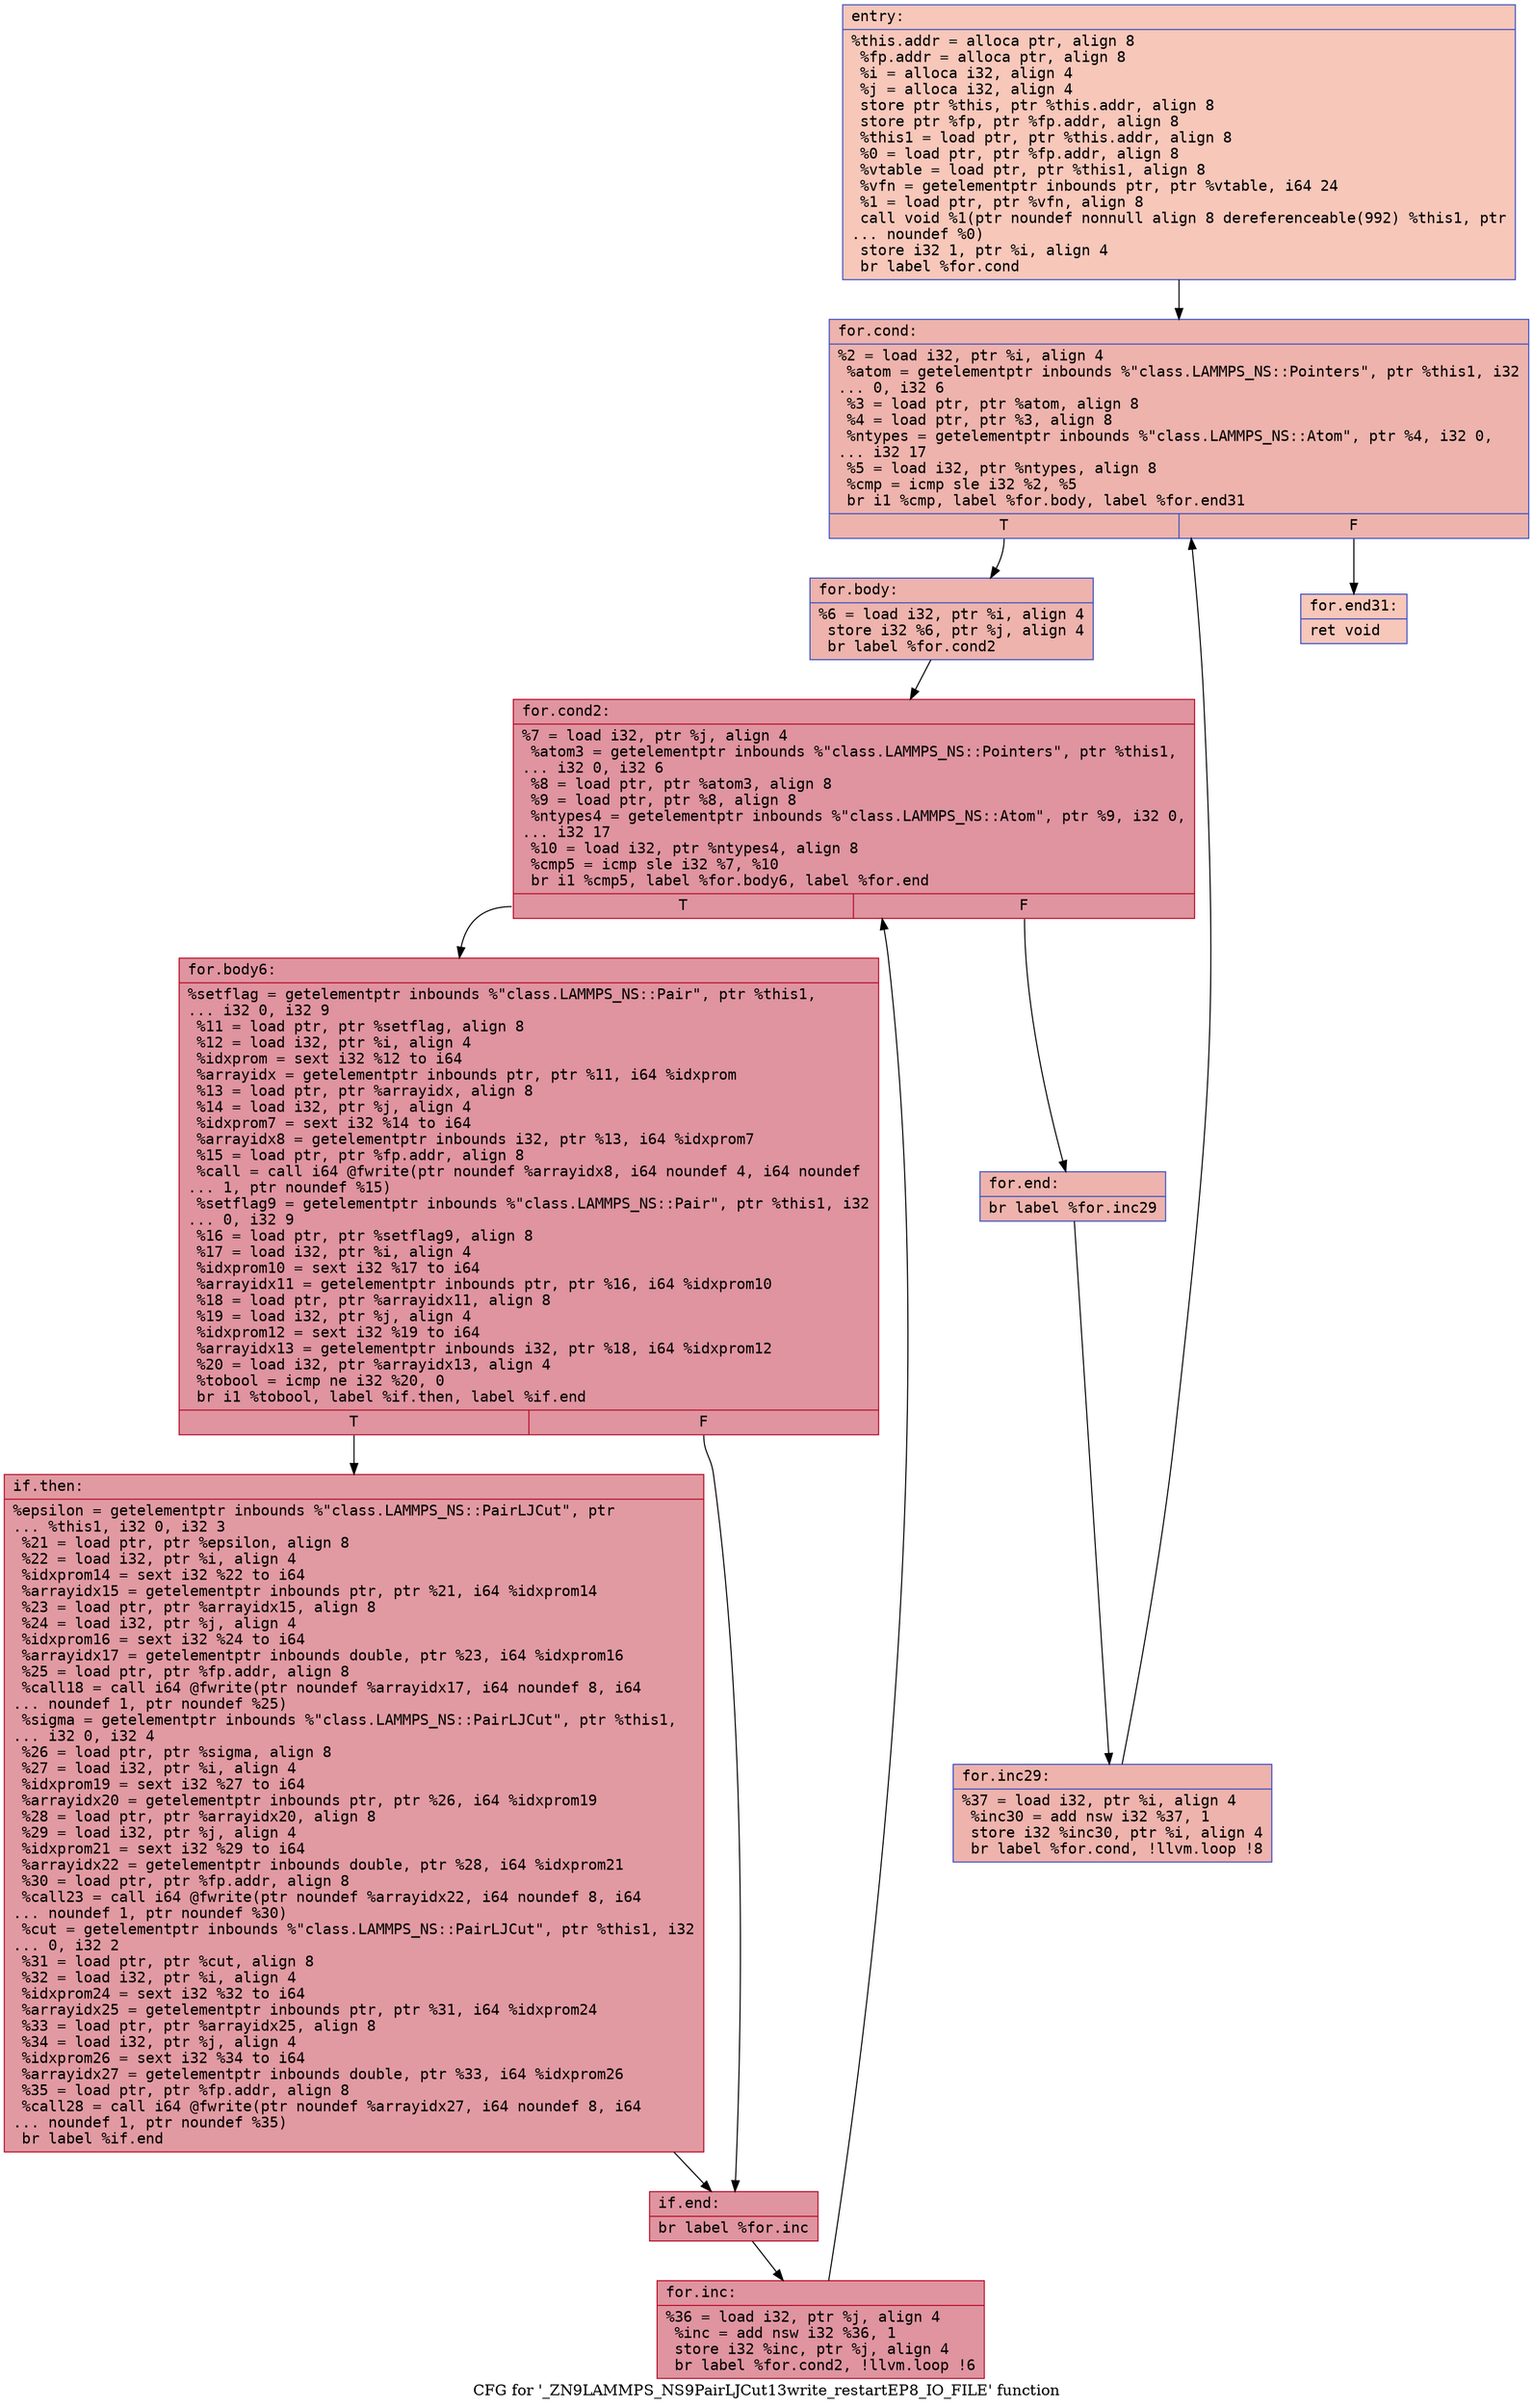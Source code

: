 digraph "CFG for '_ZN9LAMMPS_NS9PairLJCut13write_restartEP8_IO_FILE' function" {
	label="CFG for '_ZN9LAMMPS_NS9PairLJCut13write_restartEP8_IO_FILE' function";

	Node0x5599308c5a50 [shape=record,color="#3d50c3ff", style=filled, fillcolor="#ec7f6370" fontname="Courier",label="{entry:\l|  %this.addr = alloca ptr, align 8\l  %fp.addr = alloca ptr, align 8\l  %i = alloca i32, align 4\l  %j = alloca i32, align 4\l  store ptr %this, ptr %this.addr, align 8\l  store ptr %fp, ptr %fp.addr, align 8\l  %this1 = load ptr, ptr %this.addr, align 8\l  %0 = load ptr, ptr %fp.addr, align 8\l  %vtable = load ptr, ptr %this1, align 8\l  %vfn = getelementptr inbounds ptr, ptr %vtable, i64 24\l  %1 = load ptr, ptr %vfn, align 8\l  call void %1(ptr noundef nonnull align 8 dereferenceable(992) %this1, ptr\l... noundef %0)\l  store i32 1, ptr %i, align 4\l  br label %for.cond\l}"];
	Node0x5599308c5a50 -> Node0x5599308c6170[tooltip="entry -> for.cond\nProbability 100.00%" ];
	Node0x5599308c6170 [shape=record,color="#3d50c3ff", style=filled, fillcolor="#d6524470" fontname="Courier",label="{for.cond:\l|  %2 = load i32, ptr %i, align 4\l  %atom = getelementptr inbounds %\"class.LAMMPS_NS::Pointers\", ptr %this1, i32\l... 0, i32 6\l  %3 = load ptr, ptr %atom, align 8\l  %4 = load ptr, ptr %3, align 8\l  %ntypes = getelementptr inbounds %\"class.LAMMPS_NS::Atom\", ptr %4, i32 0,\l... i32 17\l  %5 = load i32, ptr %ntypes, align 8\l  %cmp = icmp sle i32 %2, %5\l  br i1 %cmp, label %for.body, label %for.end31\l|{<s0>T|<s1>F}}"];
	Node0x5599308c6170:s0 -> Node0x5599308c6830[tooltip="for.cond -> for.body\nProbability 96.88%" ];
	Node0x5599308c6170:s1 -> Node0x5599308c68b0[tooltip="for.cond -> for.end31\nProbability 3.12%" ];
	Node0x5599308c6830 [shape=record,color="#3d50c3ff", style=filled, fillcolor="#d6524470" fontname="Courier",label="{for.body:\l|  %6 = load i32, ptr %i, align 4\l  store i32 %6, ptr %j, align 4\l  br label %for.cond2\l}"];
	Node0x5599308c6830 -> Node0x5599308c6b00[tooltip="for.body -> for.cond2\nProbability 100.00%" ];
	Node0x5599308c6b00 [shape=record,color="#b70d28ff", style=filled, fillcolor="#b70d2870" fontname="Courier",label="{for.cond2:\l|  %7 = load i32, ptr %j, align 4\l  %atom3 = getelementptr inbounds %\"class.LAMMPS_NS::Pointers\", ptr %this1,\l... i32 0, i32 6\l  %8 = load ptr, ptr %atom3, align 8\l  %9 = load ptr, ptr %8, align 8\l  %ntypes4 = getelementptr inbounds %\"class.LAMMPS_NS::Atom\", ptr %9, i32 0,\l... i32 17\l  %10 = load i32, ptr %ntypes4, align 8\l  %cmp5 = icmp sle i32 %7, %10\l  br i1 %cmp5, label %for.body6, label %for.end\l|{<s0>T|<s1>F}}"];
	Node0x5599308c6b00:s0 -> Node0x5599308d06d0[tooltip="for.cond2 -> for.body6\nProbability 96.88%" ];
	Node0x5599308c6b00:s1 -> Node0x5599308d0750[tooltip="for.cond2 -> for.end\nProbability 3.12%" ];
	Node0x5599308d06d0 [shape=record,color="#b70d28ff", style=filled, fillcolor="#b70d2870" fontname="Courier",label="{for.body6:\l|  %setflag = getelementptr inbounds %\"class.LAMMPS_NS::Pair\", ptr %this1,\l... i32 0, i32 9\l  %11 = load ptr, ptr %setflag, align 8\l  %12 = load i32, ptr %i, align 4\l  %idxprom = sext i32 %12 to i64\l  %arrayidx = getelementptr inbounds ptr, ptr %11, i64 %idxprom\l  %13 = load ptr, ptr %arrayidx, align 8\l  %14 = load i32, ptr %j, align 4\l  %idxprom7 = sext i32 %14 to i64\l  %arrayidx8 = getelementptr inbounds i32, ptr %13, i64 %idxprom7\l  %15 = load ptr, ptr %fp.addr, align 8\l  %call = call i64 @fwrite(ptr noundef %arrayidx8, i64 noundef 4, i64 noundef\l... 1, ptr noundef %15)\l  %setflag9 = getelementptr inbounds %\"class.LAMMPS_NS::Pair\", ptr %this1, i32\l... 0, i32 9\l  %16 = load ptr, ptr %setflag9, align 8\l  %17 = load i32, ptr %i, align 4\l  %idxprom10 = sext i32 %17 to i64\l  %arrayidx11 = getelementptr inbounds ptr, ptr %16, i64 %idxprom10\l  %18 = load ptr, ptr %arrayidx11, align 8\l  %19 = load i32, ptr %j, align 4\l  %idxprom12 = sext i32 %19 to i64\l  %arrayidx13 = getelementptr inbounds i32, ptr %18, i64 %idxprom12\l  %20 = load i32, ptr %arrayidx13, align 4\l  %tobool = icmp ne i32 %20, 0\l  br i1 %tobool, label %if.then, label %if.end\l|{<s0>T|<s1>F}}"];
	Node0x5599308d06d0:s0 -> Node0x5599308d1910[tooltip="for.body6 -> if.then\nProbability 62.50%" ];
	Node0x5599308d06d0:s1 -> Node0x5599308d1980[tooltip="for.body6 -> if.end\nProbability 37.50%" ];
	Node0x5599308d1910 [shape=record,color="#b70d28ff", style=filled, fillcolor="#bb1b2c70" fontname="Courier",label="{if.then:\l|  %epsilon = getelementptr inbounds %\"class.LAMMPS_NS::PairLJCut\", ptr\l... %this1, i32 0, i32 3\l  %21 = load ptr, ptr %epsilon, align 8\l  %22 = load i32, ptr %i, align 4\l  %idxprom14 = sext i32 %22 to i64\l  %arrayidx15 = getelementptr inbounds ptr, ptr %21, i64 %idxprom14\l  %23 = load ptr, ptr %arrayidx15, align 8\l  %24 = load i32, ptr %j, align 4\l  %idxprom16 = sext i32 %24 to i64\l  %arrayidx17 = getelementptr inbounds double, ptr %23, i64 %idxprom16\l  %25 = load ptr, ptr %fp.addr, align 8\l  %call18 = call i64 @fwrite(ptr noundef %arrayidx17, i64 noundef 8, i64\l... noundef 1, ptr noundef %25)\l  %sigma = getelementptr inbounds %\"class.LAMMPS_NS::PairLJCut\", ptr %this1,\l... i32 0, i32 4\l  %26 = load ptr, ptr %sigma, align 8\l  %27 = load i32, ptr %i, align 4\l  %idxprom19 = sext i32 %27 to i64\l  %arrayidx20 = getelementptr inbounds ptr, ptr %26, i64 %idxprom19\l  %28 = load ptr, ptr %arrayidx20, align 8\l  %29 = load i32, ptr %j, align 4\l  %idxprom21 = sext i32 %29 to i64\l  %arrayidx22 = getelementptr inbounds double, ptr %28, i64 %idxprom21\l  %30 = load ptr, ptr %fp.addr, align 8\l  %call23 = call i64 @fwrite(ptr noundef %arrayidx22, i64 noundef 8, i64\l... noundef 1, ptr noundef %30)\l  %cut = getelementptr inbounds %\"class.LAMMPS_NS::PairLJCut\", ptr %this1, i32\l... 0, i32 2\l  %31 = load ptr, ptr %cut, align 8\l  %32 = load i32, ptr %i, align 4\l  %idxprom24 = sext i32 %32 to i64\l  %arrayidx25 = getelementptr inbounds ptr, ptr %31, i64 %idxprom24\l  %33 = load ptr, ptr %arrayidx25, align 8\l  %34 = load i32, ptr %j, align 4\l  %idxprom26 = sext i32 %34 to i64\l  %arrayidx27 = getelementptr inbounds double, ptr %33, i64 %idxprom26\l  %35 = load ptr, ptr %fp.addr, align 8\l  %call28 = call i64 @fwrite(ptr noundef %arrayidx27, i64 noundef 8, i64\l... noundef 1, ptr noundef %35)\l  br label %if.end\l}"];
	Node0x5599308d1910 -> Node0x5599308d1980[tooltip="if.then -> if.end\nProbability 100.00%" ];
	Node0x5599308d1980 [shape=record,color="#b70d28ff", style=filled, fillcolor="#b70d2870" fontname="Courier",label="{if.end:\l|  br label %for.inc\l}"];
	Node0x5599308d1980 -> Node0x5599308d3530[tooltip="if.end -> for.inc\nProbability 100.00%" ];
	Node0x5599308d3530 [shape=record,color="#b70d28ff", style=filled, fillcolor="#b70d2870" fontname="Courier",label="{for.inc:\l|  %36 = load i32, ptr %j, align 4\l  %inc = add nsw i32 %36, 1\l  store i32 %inc, ptr %j, align 4\l  br label %for.cond2, !llvm.loop !6\l}"];
	Node0x5599308d3530 -> Node0x5599308c6b00[tooltip="for.inc -> for.cond2\nProbability 100.00%" ];
	Node0x5599308d0750 [shape=record,color="#3d50c3ff", style=filled, fillcolor="#d6524470" fontname="Courier",label="{for.end:\l|  br label %for.inc29\l}"];
	Node0x5599308d0750 -> Node0x5599308d38e0[tooltip="for.end -> for.inc29\nProbability 100.00%" ];
	Node0x5599308d38e0 [shape=record,color="#3d50c3ff", style=filled, fillcolor="#d6524470" fontname="Courier",label="{for.inc29:\l|  %37 = load i32, ptr %i, align 4\l  %inc30 = add nsw i32 %37, 1\l  store i32 %inc30, ptr %i, align 4\l  br label %for.cond, !llvm.loop !8\l}"];
	Node0x5599308d38e0 -> Node0x5599308c6170[tooltip="for.inc29 -> for.cond\nProbability 100.00%" ];
	Node0x5599308c68b0 [shape=record,color="#3d50c3ff", style=filled, fillcolor="#ec7f6370" fontname="Courier",label="{for.end31:\l|  ret void\l}"];
}
